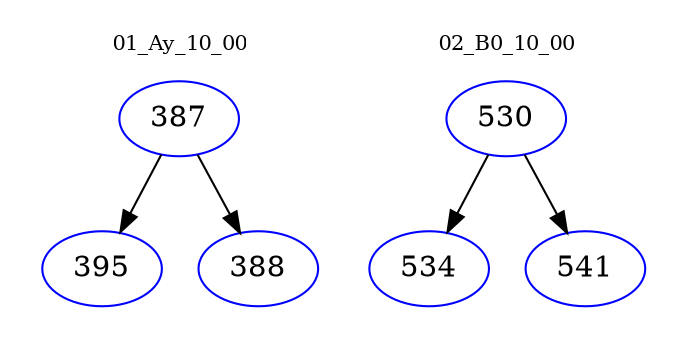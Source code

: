 digraph{
subgraph cluster_0 {
color = white
label = "01_Ay_10_00";
fontsize=10;
T0_387 [label="387", color="blue"]
T0_387 -> T0_395 [color="black"]
T0_395 [label="395", color="blue"]
T0_387 -> T0_388 [color="black"]
T0_388 [label="388", color="blue"]
}
subgraph cluster_1 {
color = white
label = "02_B0_10_00";
fontsize=10;
T1_530 [label="530", color="blue"]
T1_530 -> T1_534 [color="black"]
T1_534 [label="534", color="blue"]
T1_530 -> T1_541 [color="black"]
T1_541 [label="541", color="blue"]
}
}
